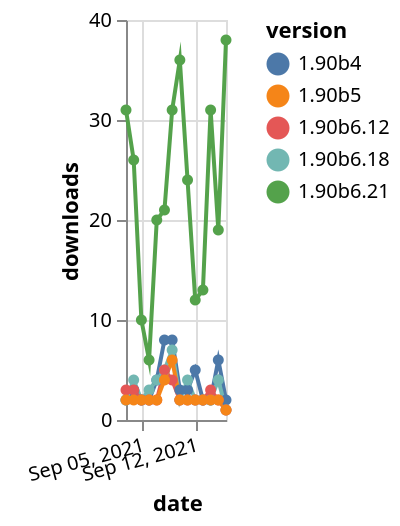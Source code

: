 {"$schema": "https://vega.github.io/schema/vega-lite/v5.json", "description": "A simple bar chart with embedded data.", "data": {"values": [{"date": "2021-09-03", "total": 4248, "delta": 31, "version": "1.90b6.21"}, {"date": "2021-09-04", "total": 4274, "delta": 26, "version": "1.90b6.21"}, {"date": "2021-09-05", "total": 4284, "delta": 10, "version": "1.90b6.21"}, {"date": "2021-09-06", "total": 4290, "delta": 6, "version": "1.90b6.21"}, {"date": "2021-09-07", "total": 4310, "delta": 20, "version": "1.90b6.21"}, {"date": "2021-09-08", "total": 4331, "delta": 21, "version": "1.90b6.21"}, {"date": "2021-09-09", "total": 4362, "delta": 31, "version": "1.90b6.21"}, {"date": "2021-09-10", "total": 4398, "delta": 36, "version": "1.90b6.21"}, {"date": "2021-09-11", "total": 4422, "delta": 24, "version": "1.90b6.21"}, {"date": "2021-09-12", "total": 4434, "delta": 12, "version": "1.90b6.21"}, {"date": "2021-09-13", "total": 4447, "delta": 13, "version": "1.90b6.21"}, {"date": "2021-09-14", "total": 4478, "delta": 31, "version": "1.90b6.21"}, {"date": "2021-09-15", "total": 4497, "delta": 19, "version": "1.90b6.21"}, {"date": "2021-09-16", "total": 4535, "delta": 38, "version": "1.90b6.21"}, {"date": "2021-09-03", "total": 9747, "delta": 2, "version": "1.90b4"}, {"date": "2021-09-04", "total": 9750, "delta": 3, "version": "1.90b4"}, {"date": "2021-09-05", "total": 9752, "delta": 2, "version": "1.90b4"}, {"date": "2021-09-06", "total": 9754, "delta": 2, "version": "1.90b4"}, {"date": "2021-09-07", "total": 9758, "delta": 4, "version": "1.90b4"}, {"date": "2021-09-08", "total": 9766, "delta": 8, "version": "1.90b4"}, {"date": "2021-09-09", "total": 9774, "delta": 8, "version": "1.90b4"}, {"date": "2021-09-10", "total": 9777, "delta": 3, "version": "1.90b4"}, {"date": "2021-09-11", "total": 9780, "delta": 3, "version": "1.90b4"}, {"date": "2021-09-12", "total": 9785, "delta": 5, "version": "1.90b4"}, {"date": "2021-09-13", "total": 9787, "delta": 2, "version": "1.90b4"}, {"date": "2021-09-14", "total": 9789, "delta": 2, "version": "1.90b4"}, {"date": "2021-09-15", "total": 9795, "delta": 6, "version": "1.90b4"}, {"date": "2021-09-16", "total": 9797, "delta": 2, "version": "1.90b4"}, {"date": "2021-09-03", "total": 5497, "delta": 2, "version": "1.90b6.18"}, {"date": "2021-09-04", "total": 5501, "delta": 4, "version": "1.90b6.18"}, {"date": "2021-09-05", "total": 5503, "delta": 2, "version": "1.90b6.18"}, {"date": "2021-09-06", "total": 5506, "delta": 3, "version": "1.90b6.18"}, {"date": "2021-09-07", "total": 5510, "delta": 4, "version": "1.90b6.18"}, {"date": "2021-09-08", "total": 5515, "delta": 5, "version": "1.90b6.18"}, {"date": "2021-09-09", "total": 5522, "delta": 7, "version": "1.90b6.18"}, {"date": "2021-09-10", "total": 5524, "delta": 2, "version": "1.90b6.18"}, {"date": "2021-09-11", "total": 5528, "delta": 4, "version": "1.90b6.18"}, {"date": "2021-09-12", "total": 5530, "delta": 2, "version": "1.90b6.18"}, {"date": "2021-09-13", "total": 5532, "delta": 2, "version": "1.90b6.18"}, {"date": "2021-09-14", "total": 5534, "delta": 2, "version": "1.90b6.18"}, {"date": "2021-09-15", "total": 5538, "delta": 4, "version": "1.90b6.18"}, {"date": "2021-09-16", "total": 5539, "delta": 1, "version": "1.90b6.18"}, {"date": "2021-09-03", "total": 3605, "delta": 3, "version": "1.90b6.12"}, {"date": "2021-09-04", "total": 3608, "delta": 3, "version": "1.90b6.12"}, {"date": "2021-09-05", "total": 3610, "delta": 2, "version": "1.90b6.12"}, {"date": "2021-09-06", "total": 3612, "delta": 2, "version": "1.90b6.12"}, {"date": "2021-09-07", "total": 3614, "delta": 2, "version": "1.90b6.12"}, {"date": "2021-09-08", "total": 3619, "delta": 5, "version": "1.90b6.12"}, {"date": "2021-09-09", "total": 3623, "delta": 4, "version": "1.90b6.12"}, {"date": "2021-09-10", "total": 3625, "delta": 2, "version": "1.90b6.12"}, {"date": "2021-09-11", "total": 3627, "delta": 2, "version": "1.90b6.12"}, {"date": "2021-09-12", "total": 3629, "delta": 2, "version": "1.90b6.12"}, {"date": "2021-09-13", "total": 3631, "delta": 2, "version": "1.90b6.12"}, {"date": "2021-09-14", "total": 3634, "delta": 3, "version": "1.90b6.12"}, {"date": "2021-09-15", "total": 3636, "delta": 2, "version": "1.90b6.12"}, {"date": "2021-09-16", "total": 3637, "delta": 1, "version": "1.90b6.12"}, {"date": "2021-09-03", "total": 2152, "delta": 2, "version": "1.90b5"}, {"date": "2021-09-04", "total": 2154, "delta": 2, "version": "1.90b5"}, {"date": "2021-09-05", "total": 2156, "delta": 2, "version": "1.90b5"}, {"date": "2021-09-06", "total": 2158, "delta": 2, "version": "1.90b5"}, {"date": "2021-09-07", "total": 2160, "delta": 2, "version": "1.90b5"}, {"date": "2021-09-08", "total": 2164, "delta": 4, "version": "1.90b5"}, {"date": "2021-09-09", "total": 2170, "delta": 6, "version": "1.90b5"}, {"date": "2021-09-10", "total": 2172, "delta": 2, "version": "1.90b5"}, {"date": "2021-09-11", "total": 2174, "delta": 2, "version": "1.90b5"}, {"date": "2021-09-12", "total": 2176, "delta": 2, "version": "1.90b5"}, {"date": "2021-09-13", "total": 2178, "delta": 2, "version": "1.90b5"}, {"date": "2021-09-14", "total": 2180, "delta": 2, "version": "1.90b5"}, {"date": "2021-09-15", "total": 2182, "delta": 2, "version": "1.90b5"}, {"date": "2021-09-16", "total": 2183, "delta": 1, "version": "1.90b5"}]}, "width": "container", "mark": {"type": "line", "point": {"filled": true}}, "encoding": {"x": {"field": "date", "type": "temporal", "timeUnit": "yearmonthdate", "title": "date", "axis": {"labelAngle": -15}}, "y": {"field": "delta", "type": "quantitative", "title": "downloads"}, "color": {"field": "version", "type": "nominal"}, "tooltip": {"field": "delta"}}}